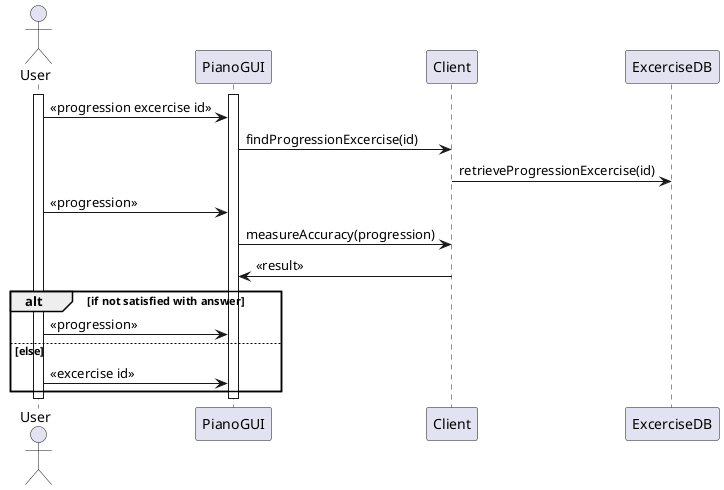@startuml
actor User
participant PianoGUI
participant Client
participant ExcerciseDB
activate User
activate PianoGUI
User -> PianoGUI: <<progression excercise id>>
PianoGUI -> Client: findProgressionExcercise(id)
Client -> ExcerciseDB: retrieveProgressionExcercise(id)
User -> PianoGUI: <<progression>>
PianoGUI -> Client: measureAccuracy(progression)
Client -> PianoGUI: <<result>>
alt if not satisfied with answer
User -> PianoGUI: <<progression>>
else else
User -> PianoGUI: <<excercise id>>
end
deactivate PianoGUI
deactivate User
@enduml
